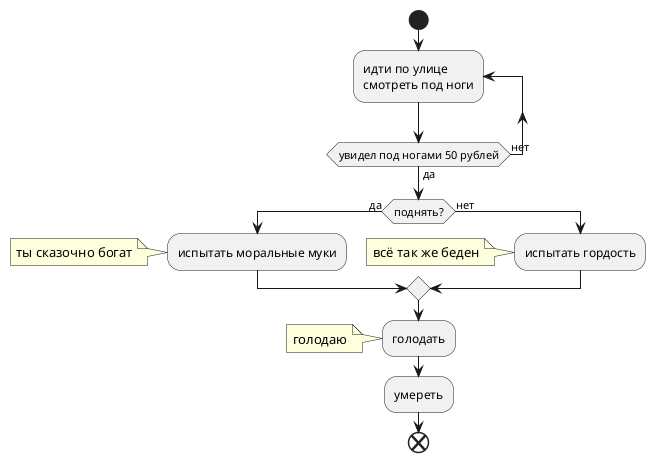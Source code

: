 @startuml
start
repeat :идти по улице\nсмотреть под ноги;
repeat while (увидел под ногами 50 рублей) is (нет) not (да)
if (поднять?) then (да)
:испытать моральные муки;
note
ты сказочно богат
end note
else (нет)
:испытать гордость;
note
всё так же беден
end note
endif
:голодать;
note
голодаю
end note
:умереть;
end
@enduml
